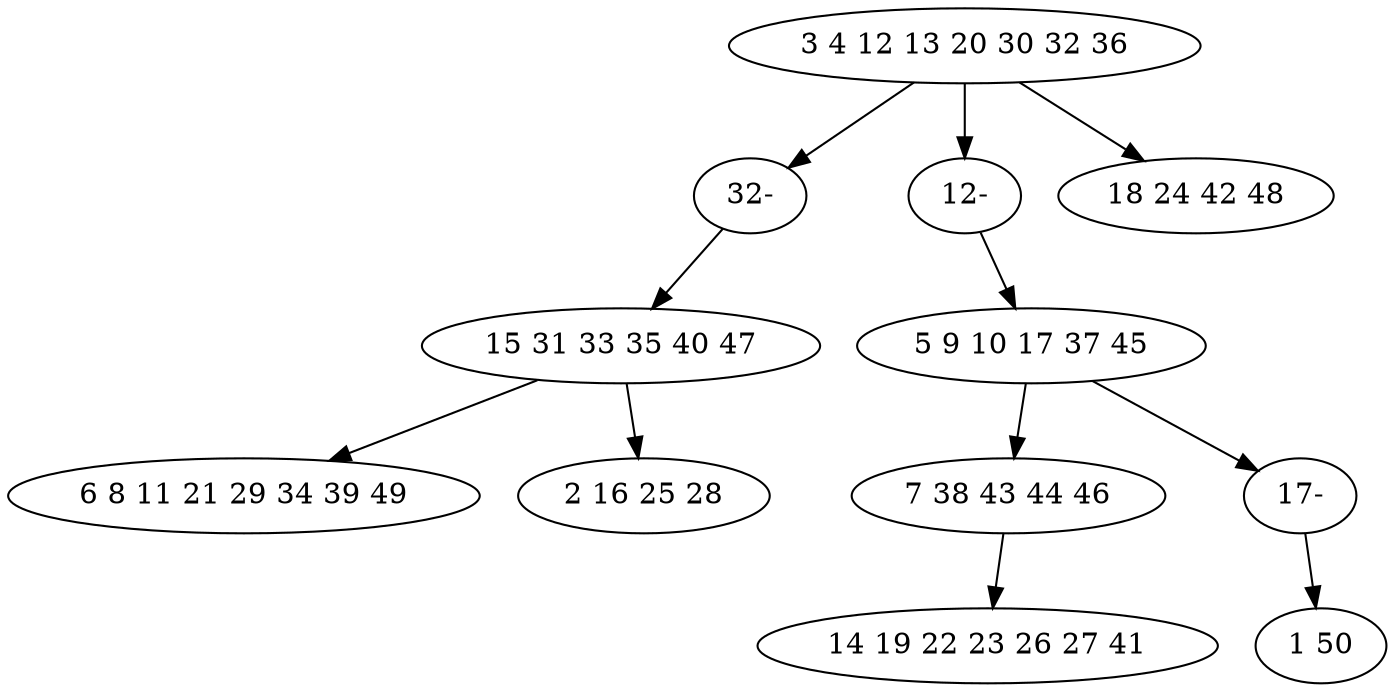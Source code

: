 digraph true_tree {
	"0" -> "9"
	"0" -> "10"
	"2" -> "3"
	"1" -> "4"
	"2" -> "11"
	"1" -> "6"
	"3" -> "7"
	"0" -> "8"
	"9" -> "1"
	"10" -> "2"
	"11" -> "5"
	"0" [label="3 4 12 13 20 30 32 36"];
	"1" [label="15 31 33 35 40 47"];
	"2" [label="5 9 10 17 37 45"];
	"3" [label="7 38 43 44 46"];
	"4" [label="6 8 11 21 29 34 39 49"];
	"5" [label="1 50"];
	"6" [label="2 16 25 28"];
	"7" [label="14 19 22 23 26 27 41"];
	"8" [label="18 24 42 48"];
	"9" [label="32-"];
	"10" [label="12-"];
	"11" [label="17-"];
}
